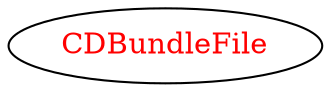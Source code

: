 digraph dependencyGraph {
 concentrate=true;
 ranksep="2.0";
 rankdir="LR"; 
 splines="ortho";
"CDBundleFile" [fontcolor="red"];
}